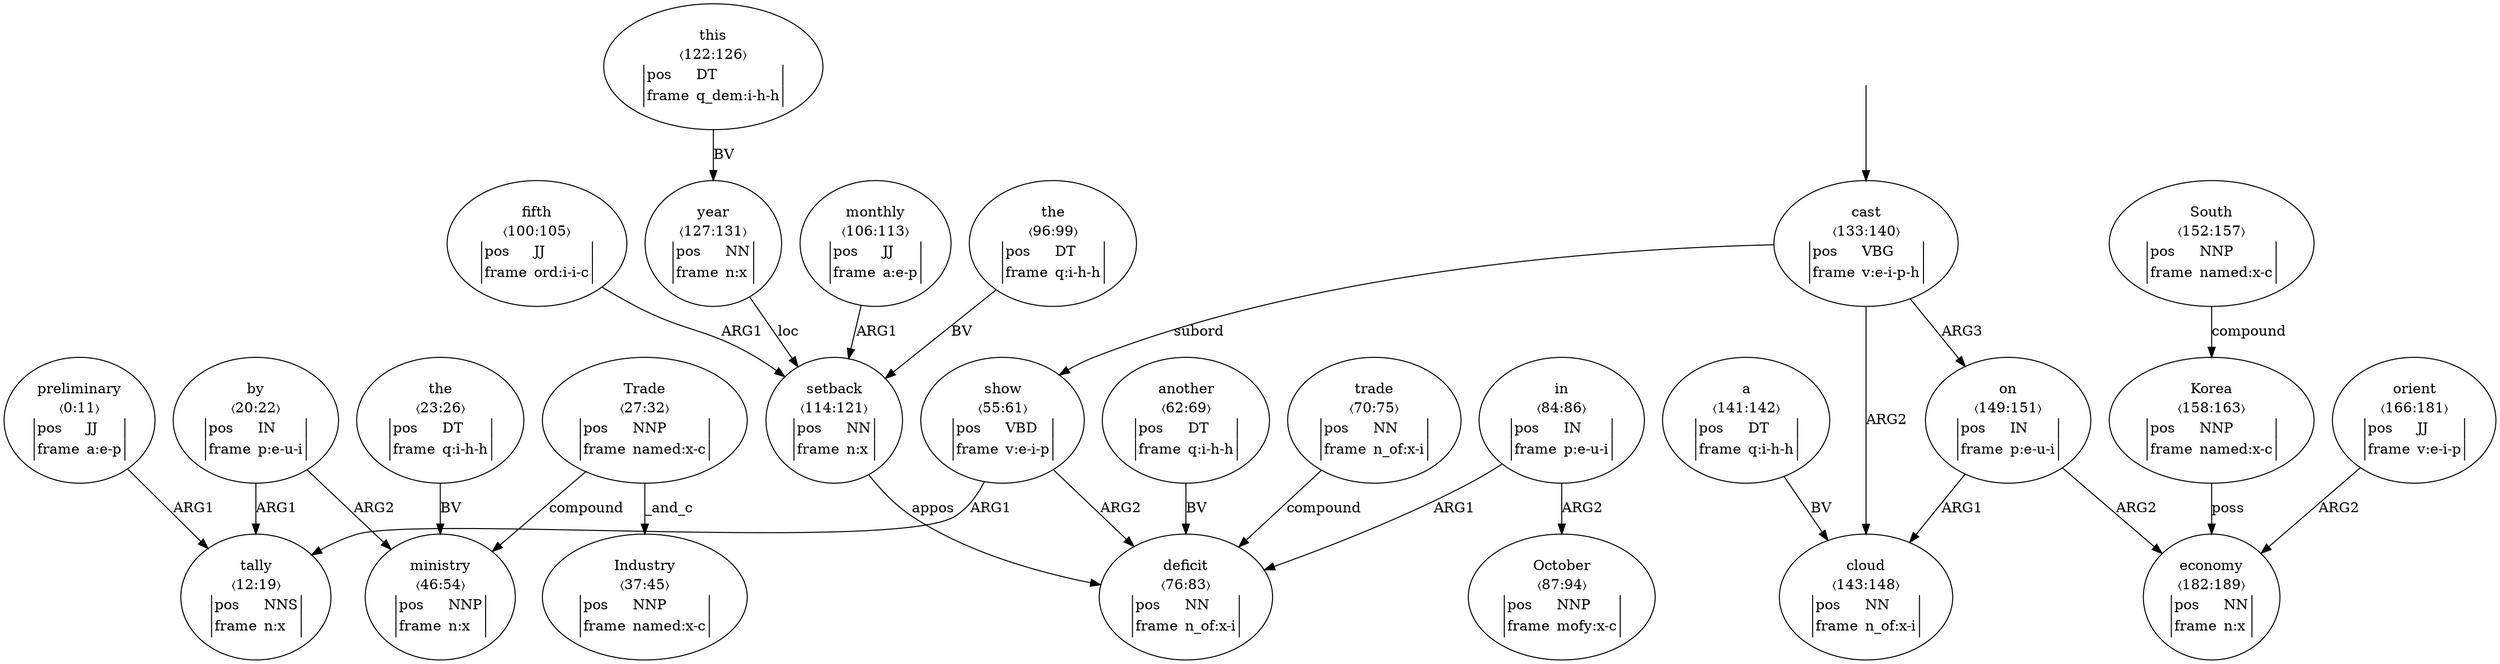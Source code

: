 digraph "20011002" {
  top [ style=invis ];
  top -> 22;
  0 [ label=<<table align="center" border="0" cellspacing="0"><tr><td colspan="2">preliminary</td></tr><tr><td colspan="2">〈0:11〉</td></tr><tr><td sides="l" border="1" align="left">pos</td><td sides="r" border="1" align="left">JJ</td></tr><tr><td sides="l" border="1" align="left">frame</td><td sides="r" border="1" align="left">a:e-p</td></tr></table>> ];
  1 [ label=<<table align="center" border="0" cellspacing="0"><tr><td colspan="2">tally</td></tr><tr><td colspan="2">〈12:19〉</td></tr><tr><td sides="l" border="1" align="left">pos</td><td sides="r" border="1" align="left">NNS</td></tr><tr><td sides="l" border="1" align="left">frame</td><td sides="r" border="1" align="left">n:x</td></tr></table>> ];
  2 [ label=<<table align="center" border="0" cellspacing="0"><tr><td colspan="2">by</td></tr><tr><td colspan="2">〈20:22〉</td></tr><tr><td sides="l" border="1" align="left">pos</td><td sides="r" border="1" align="left">IN</td></tr><tr><td sides="l" border="1" align="left">frame</td><td sides="r" border="1" align="left">p:e-u-i</td></tr></table>> ];
  3 [ label=<<table align="center" border="0" cellspacing="0"><tr><td colspan="2">the</td></tr><tr><td colspan="2">〈23:26〉</td></tr><tr><td sides="l" border="1" align="left">pos</td><td sides="r" border="1" align="left">DT</td></tr><tr><td sides="l" border="1" align="left">frame</td><td sides="r" border="1" align="left">q:i-h-h</td></tr></table>> ];
  4 [ label=<<table align="center" border="0" cellspacing="0"><tr><td colspan="2">Trade</td></tr><tr><td colspan="2">〈27:32〉</td></tr><tr><td sides="l" border="1" align="left">pos</td><td sides="r" border="1" align="left">NNP</td></tr><tr><td sides="l" border="1" align="left">frame</td><td sides="r" border="1" align="left">named:x-c</td></tr></table>> ];
  6 [ label=<<table align="center" border="0" cellspacing="0"><tr><td colspan="2">Industry</td></tr><tr><td colspan="2">〈37:45〉</td></tr><tr><td sides="l" border="1" align="left">pos</td><td sides="r" border="1" align="left">NNP</td></tr><tr><td sides="l" border="1" align="left">frame</td><td sides="r" border="1" align="left">named:x-c</td></tr></table>> ];
  7 [ label=<<table align="center" border="0" cellspacing="0"><tr><td colspan="2">ministry</td></tr><tr><td colspan="2">〈46:54〉</td></tr><tr><td sides="l" border="1" align="left">pos</td><td sides="r" border="1" align="left">NNP</td></tr><tr><td sides="l" border="1" align="left">frame</td><td sides="r" border="1" align="left">n:x</td></tr></table>> ];
  8 [ label=<<table align="center" border="0" cellspacing="0"><tr><td colspan="2">show</td></tr><tr><td colspan="2">〈55:61〉</td></tr><tr><td sides="l" border="1" align="left">pos</td><td sides="r" border="1" align="left">VBD</td></tr><tr><td sides="l" border="1" align="left">frame</td><td sides="r" border="1" align="left">v:e-i-p</td></tr></table>> ];
  9 [ label=<<table align="center" border="0" cellspacing="0"><tr><td colspan="2">another</td></tr><tr><td colspan="2">〈62:69〉</td></tr><tr><td sides="l" border="1" align="left">pos</td><td sides="r" border="1" align="left">DT</td></tr><tr><td sides="l" border="1" align="left">frame</td><td sides="r" border="1" align="left">q:i-h-h</td></tr></table>> ];
  10 [ label=<<table align="center" border="0" cellspacing="0"><tr><td colspan="2">trade</td></tr><tr><td colspan="2">〈70:75〉</td></tr><tr><td sides="l" border="1" align="left">pos</td><td sides="r" border="1" align="left">NN</td></tr><tr><td sides="l" border="1" align="left">frame</td><td sides="r" border="1" align="left">n_of:x-i</td></tr></table>> ];
  11 [ label=<<table align="center" border="0" cellspacing="0"><tr><td colspan="2">deficit</td></tr><tr><td colspan="2">〈76:83〉</td></tr><tr><td sides="l" border="1" align="left">pos</td><td sides="r" border="1" align="left">NN</td></tr><tr><td sides="l" border="1" align="left">frame</td><td sides="r" border="1" align="left">n_of:x-i</td></tr></table>> ];
  12 [ label=<<table align="center" border="0" cellspacing="0"><tr><td colspan="2">in</td></tr><tr><td colspan="2">〈84:86〉</td></tr><tr><td sides="l" border="1" align="left">pos</td><td sides="r" border="1" align="left">IN</td></tr><tr><td sides="l" border="1" align="left">frame</td><td sides="r" border="1" align="left">p:e-u-i</td></tr></table>> ];
  13 [ label=<<table align="center" border="0" cellspacing="0"><tr><td colspan="2">October</td></tr><tr><td colspan="2">〈87:94〉</td></tr><tr><td sides="l" border="1" align="left">pos</td><td sides="r" border="1" align="left">NNP</td></tr><tr><td sides="l" border="1" align="left">frame</td><td sides="r" border="1" align="left">mofy:x-c</td></tr></table>> ];
  15 [ label=<<table align="center" border="0" cellspacing="0"><tr><td colspan="2">the</td></tr><tr><td colspan="2">〈96:99〉</td></tr><tr><td sides="l" border="1" align="left">pos</td><td sides="r" border="1" align="left">DT</td></tr><tr><td sides="l" border="1" align="left">frame</td><td sides="r" border="1" align="left">q:i-h-h</td></tr></table>> ];
  16 [ label=<<table align="center" border="0" cellspacing="0"><tr><td colspan="2">fifth</td></tr><tr><td colspan="2">〈100:105〉</td></tr><tr><td sides="l" border="1" align="left">pos</td><td sides="r" border="1" align="left">JJ</td></tr><tr><td sides="l" border="1" align="left">frame</td><td sides="r" border="1" align="left">ord:i-i-c</td></tr></table>> ];
  17 [ label=<<table align="center" border="0" cellspacing="0"><tr><td colspan="2">monthly</td></tr><tr><td colspan="2">〈106:113〉</td></tr><tr><td sides="l" border="1" align="left">pos</td><td sides="r" border="1" align="left">JJ</td></tr><tr><td sides="l" border="1" align="left">frame</td><td sides="r" border="1" align="left">a:e-p</td></tr></table>> ];
  18 [ label=<<table align="center" border="0" cellspacing="0"><tr><td colspan="2">setback</td></tr><tr><td colspan="2">〈114:121〉</td></tr><tr><td sides="l" border="1" align="left">pos</td><td sides="r" border="1" align="left">NN</td></tr><tr><td sides="l" border="1" align="left">frame</td><td sides="r" border="1" align="left">n:x</td></tr></table>> ];
  19 [ label=<<table align="center" border="0" cellspacing="0"><tr><td colspan="2">this</td></tr><tr><td colspan="2">〈122:126〉</td></tr><tr><td sides="l" border="1" align="left">pos</td><td sides="r" border="1" align="left">DT</td></tr><tr><td sides="l" border="1" align="left">frame</td><td sides="r" border="1" align="left">q_dem:i-h-h</td></tr></table>> ];
  20 [ label=<<table align="center" border="0" cellspacing="0"><tr><td colspan="2">year</td></tr><tr><td colspan="2">〈127:131〉</td></tr><tr><td sides="l" border="1" align="left">pos</td><td sides="r" border="1" align="left">NN</td></tr><tr><td sides="l" border="1" align="left">frame</td><td sides="r" border="1" align="left">n:x</td></tr></table>> ];
  22 [ label=<<table align="center" border="0" cellspacing="0"><tr><td colspan="2">cast</td></tr><tr><td colspan="2">〈133:140〉</td></tr><tr><td sides="l" border="1" align="left">pos</td><td sides="r" border="1" align="left">VBG</td></tr><tr><td sides="l" border="1" align="left">frame</td><td sides="r" border="1" align="left">v:e-i-p-h</td></tr></table>> ];
  23 [ label=<<table align="center" border="0" cellspacing="0"><tr><td colspan="2">a</td></tr><tr><td colspan="2">〈141:142〉</td></tr><tr><td sides="l" border="1" align="left">pos</td><td sides="r" border="1" align="left">DT</td></tr><tr><td sides="l" border="1" align="left">frame</td><td sides="r" border="1" align="left">q:i-h-h</td></tr></table>> ];
  24 [ label=<<table align="center" border="0" cellspacing="0"><tr><td colspan="2">cloud</td></tr><tr><td colspan="2">〈143:148〉</td></tr><tr><td sides="l" border="1" align="left">pos</td><td sides="r" border="1" align="left">NN</td></tr><tr><td sides="l" border="1" align="left">frame</td><td sides="r" border="1" align="left">n_of:x-i</td></tr></table>> ];
  25 [ label=<<table align="center" border="0" cellspacing="0"><tr><td colspan="2">on</td></tr><tr><td colspan="2">〈149:151〉</td></tr><tr><td sides="l" border="1" align="left">pos</td><td sides="r" border="1" align="left">IN</td></tr><tr><td sides="l" border="1" align="left">frame</td><td sides="r" border="1" align="left">p:e-u-i</td></tr></table>> ];
  26 [ label=<<table align="center" border="0" cellspacing="0"><tr><td colspan="2">South</td></tr><tr><td colspan="2">〈152:157〉</td></tr><tr><td sides="l" border="1" align="left">pos</td><td sides="r" border="1" align="left">NNP</td></tr><tr><td sides="l" border="1" align="left">frame</td><td sides="r" border="1" align="left">named:x-c</td></tr></table>> ];
  27 [ label=<<table align="center" border="0" cellspacing="0"><tr><td colspan="2">Korea</td></tr><tr><td colspan="2">〈158:163〉</td></tr><tr><td sides="l" border="1" align="left">pos</td><td sides="r" border="1" align="left">NNP</td></tr><tr><td sides="l" border="1" align="left">frame</td><td sides="r" border="1" align="left">named:x-c</td></tr></table>> ];
  29 [ label=<<table align="center" border="0" cellspacing="0"><tr><td colspan="2">orient</td></tr><tr><td colspan="2">〈166:181〉</td></tr><tr><td sides="l" border="1" align="left">pos</td><td sides="r" border="1" align="left">JJ</td></tr><tr><td sides="l" border="1" align="left">frame</td><td sides="r" border="1" align="left">v:e-i-p</td></tr></table>> ];
  30 [ label=<<table align="center" border="0" cellspacing="0"><tr><td colspan="2">economy</td></tr><tr><td colspan="2">〈182:189〉</td></tr><tr><td sides="l" border="1" align="left">pos</td><td sides="r" border="1" align="left">NN</td></tr><tr><td sides="l" border="1" align="left">frame</td><td sides="r" border="1" align="left">n:x</td></tr></table>> ];
  8 -> 11 [ label="ARG2" ];
  22 -> 8 [ label="subord" ];
  12 -> 11 [ label="ARG1" ];
  3 -> 7 [ label="BV" ];
  4 -> 7 [ label="compound" ];
  0 -> 1 [ label="ARG1" ];
  10 -> 11 [ label="compound" ];
  23 -> 24 [ label="BV" ];
  27 -> 30 [ label="poss" ];
  22 -> 25 [ label="ARG3" ];
  29 -> 30 [ label="ARG2" ];
  17 -> 18 [ label="ARG1" ];
  12 -> 13 [ label="ARG2" ];
  9 -> 11 [ label="BV" ];
  26 -> 27 [ label="compound" ];
  18 -> 11 [ label="appos" ];
  2 -> 7 [ label="ARG2" ];
  19 -> 20 [ label="BV" ];
  2 -> 1 [ label="ARG1" ];
  16 -> 18 [ label="ARG1" ];
  25 -> 30 [ label="ARG2" ];
  8 -> 1 [ label="ARG1" ];
  15 -> 18 [ label="BV" ];
  25 -> 24 [ label="ARG1" ];
  22 -> 24 [ label="ARG2" ];
  20 -> 18 [ label="loc" ];
  4 -> 6 [ label="_and_c" ];
}

